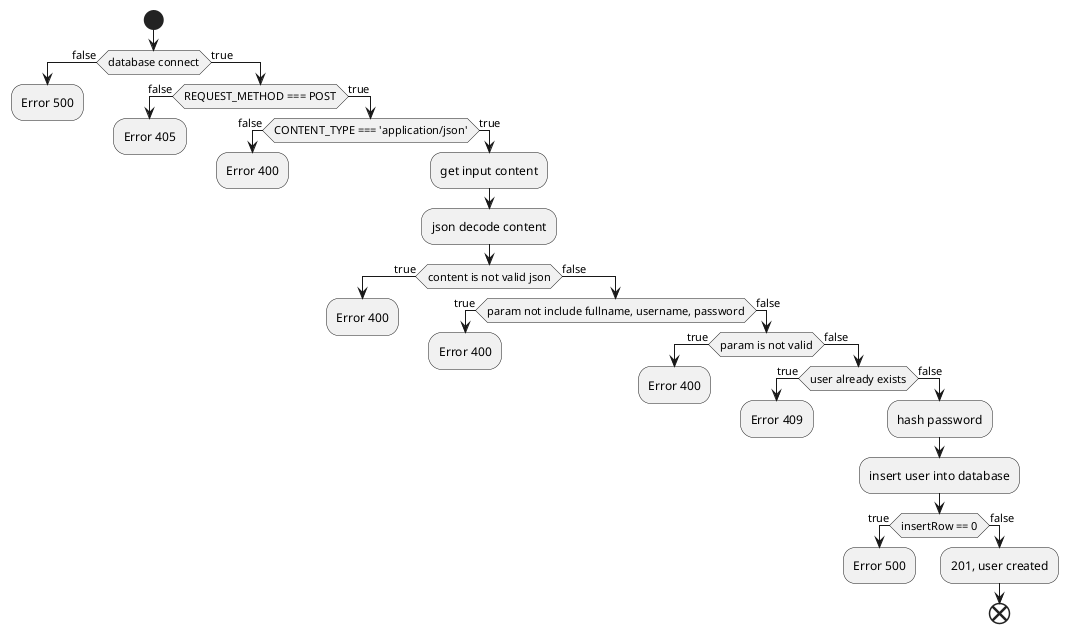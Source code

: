@startuml
start
if(database connect) then (false)
  :Error 500;
  kill
else (true)
  if(REQUEST_METHOD === POST) then (false)
    :Error 405;
    kill
  else (true)
    if(CONTENT_TYPE === 'application/json') then (false)
      :Error 400;
      kill
    else (true)
      :get input content;
      :json decode content;
      if(content is not valid json) then (true)
        :Error 400;
        kill
      else (false)
        if(param not include fullname, username, password) then (true)
          :Error 400;
          kill
        else (false)
          if(param is not valid) then (true)
            :Error 400;
            kill
          else (false)
            if(user already exists) then (true)
              :Error 409;
              kill
            else (false)
              :hash password;
              :insert user into database;
              if(insertRow == 0) then (true)
                :Error 500;
                kill
              else (false)
                :201, user created;
                end
@enduml